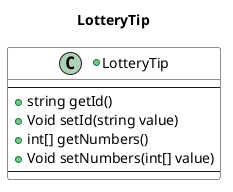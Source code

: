 @startuml LotteryTip
title LotteryTip
+class LotteryTip #White {
---
+ string getId()
+ Void setId(string value)
+ int[] getNumbers()
+ Void setNumbers(int[] value)
---
}
@enduml
